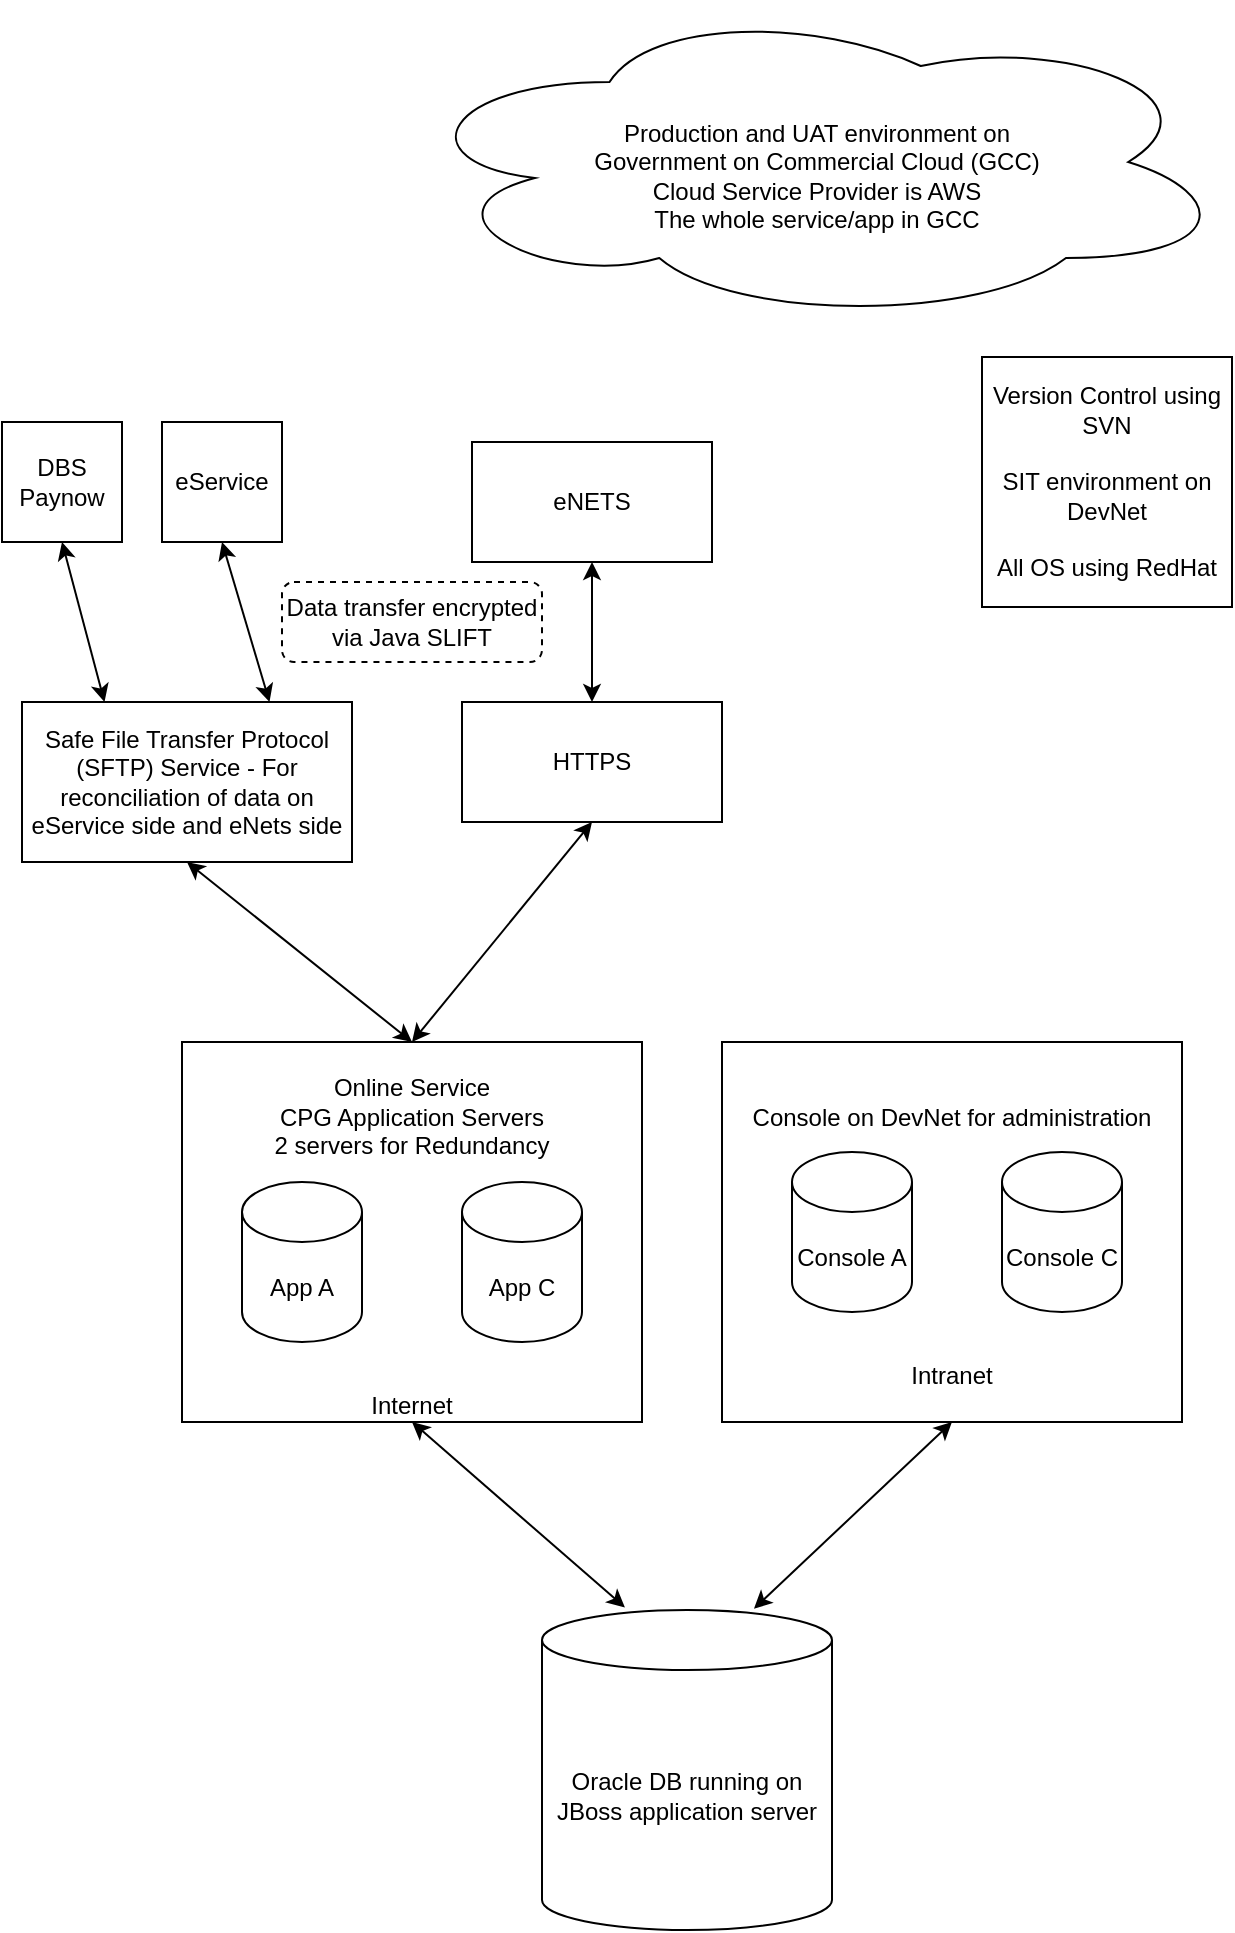 <mxfile version="20.4.0" type="github">
  <diagram id="irr2rqfP2QlReXh7ww2L" name="Page-1">
    <mxGraphModel dx="782" dy="1568" grid="1" gridSize="10" guides="1" tooltips="1" connect="1" arrows="1" fold="1" page="1" pageScale="1" pageWidth="850" pageHeight="1100" math="0" shadow="0">
      <root>
        <mxCell id="0" />
        <mxCell id="1" parent="0" />
        <mxCell id="IvBMf8BzM5DFrK4SlD7I-5" value="" style="group" vertex="1" connectable="0" parent="1">
          <mxGeometry x="140" y="480" width="230" height="190" as="geometry" />
        </mxCell>
        <mxCell id="IvBMf8BzM5DFrK4SlD7I-2" value="&lt;br&gt;Online Service&lt;br&gt;CPG Application Servers&lt;br&gt;2 servers for Redundancy&lt;br&gt;&lt;br&gt;&lt;br&gt;&lt;br&gt;&lt;br&gt;&lt;br&gt;&lt;br&gt;&lt;br&gt;&lt;br&gt;Internet" style="rounded=0;whiteSpace=wrap;html=1;" vertex="1" parent="IvBMf8BzM5DFrK4SlD7I-5">
          <mxGeometry width="230" height="190" as="geometry" />
        </mxCell>
        <mxCell id="IvBMf8BzM5DFrK4SlD7I-3" value="App A" style="shape=cylinder3;whiteSpace=wrap;html=1;boundedLbl=1;backgroundOutline=1;size=15;" vertex="1" parent="IvBMf8BzM5DFrK4SlD7I-5">
          <mxGeometry x="30" y="70" width="60" height="80" as="geometry" />
        </mxCell>
        <mxCell id="IvBMf8BzM5DFrK4SlD7I-4" value="App C" style="shape=cylinder3;whiteSpace=wrap;html=1;boundedLbl=1;backgroundOutline=1;size=15;" vertex="1" parent="IvBMf8BzM5DFrK4SlD7I-5">
          <mxGeometry x="140" y="70" width="60" height="80" as="geometry" />
        </mxCell>
        <mxCell id="IvBMf8BzM5DFrK4SlD7I-13" value="" style="group" vertex="1" connectable="0" parent="1">
          <mxGeometry x="410" y="480" width="230" height="190" as="geometry" />
        </mxCell>
        <mxCell id="IvBMf8BzM5DFrK4SlD7I-6" value="&lt;br&gt;Console on DevNet for administration&lt;br&gt;&lt;br&gt;&lt;br&gt;&lt;br&gt;&lt;br&gt;&lt;br&gt;&lt;br&gt;&lt;br&gt;&lt;br&gt;Intranet" style="rounded=0;whiteSpace=wrap;html=1;" vertex="1" parent="IvBMf8BzM5DFrK4SlD7I-13">
          <mxGeometry width="230" height="190" as="geometry" />
        </mxCell>
        <mxCell id="IvBMf8BzM5DFrK4SlD7I-7" value="Console C" style="shape=cylinder3;whiteSpace=wrap;html=1;boundedLbl=1;backgroundOutline=1;size=15;" vertex="1" parent="IvBMf8BzM5DFrK4SlD7I-13">
          <mxGeometry x="140" y="55" width="60" height="80" as="geometry" />
        </mxCell>
        <mxCell id="IvBMf8BzM5DFrK4SlD7I-12" value="Console A" style="shape=cylinder3;whiteSpace=wrap;html=1;boundedLbl=1;backgroundOutline=1;size=15;" vertex="1" parent="IvBMf8BzM5DFrK4SlD7I-13">
          <mxGeometry x="35" y="55" width="60" height="80" as="geometry" />
        </mxCell>
        <mxCell id="IvBMf8BzM5DFrK4SlD7I-14" value="&lt;br&gt;Production and UAT environment on&lt;br&gt;Government on Commercial Cloud (GCC)&lt;br&gt;Cloud Service Provider is AWS&lt;br&gt;The whole service/app in GCC&lt;br&gt;" style="ellipse;shape=cloud;whiteSpace=wrap;html=1;" vertex="1" parent="1">
          <mxGeometry x="250" y="-40" width="415" height="160" as="geometry" />
        </mxCell>
        <mxCell id="IvBMf8BzM5DFrK4SlD7I-15" value="Safe File Transfer Protocol (SFTP) Service - For reconciliation of data on eService side and eNets side" style="rounded=0;whiteSpace=wrap;html=1;" vertex="1" parent="1">
          <mxGeometry x="60" y="310" width="165" height="80" as="geometry" />
        </mxCell>
        <mxCell id="IvBMf8BzM5DFrK4SlD7I-18" value="" style="endArrow=classic;startArrow=classic;html=1;rounded=0;entryX=0.5;entryY=1;entryDx=0;entryDy=0;exitX=0.5;exitY=0;exitDx=0;exitDy=0;" edge="1" parent="1" source="IvBMf8BzM5DFrK4SlD7I-2" target="IvBMf8BzM5DFrK4SlD7I-15">
          <mxGeometry width="50" height="50" relative="1" as="geometry">
            <mxPoint x="380" y="426" as="sourcePoint" />
            <mxPoint x="430" y="376" as="targetPoint" />
          </mxGeometry>
        </mxCell>
        <mxCell id="IvBMf8BzM5DFrK4SlD7I-19" value="DBS Paynow" style="rounded=0;whiteSpace=wrap;html=1;" vertex="1" parent="1">
          <mxGeometry x="50" y="170" width="60" height="60" as="geometry" />
        </mxCell>
        <mxCell id="IvBMf8BzM5DFrK4SlD7I-20" value="eService" style="rounded=0;whiteSpace=wrap;html=1;" vertex="1" parent="1">
          <mxGeometry x="130" y="170" width="60" height="60" as="geometry" />
        </mxCell>
        <mxCell id="IvBMf8BzM5DFrK4SlD7I-21" value="" style="endArrow=classic;startArrow=classic;html=1;rounded=0;exitX=0.25;exitY=0;exitDx=0;exitDy=0;entryX=0.5;entryY=1;entryDx=0;entryDy=0;" edge="1" parent="1" source="IvBMf8BzM5DFrK4SlD7I-15" target="IvBMf8BzM5DFrK4SlD7I-19">
          <mxGeometry width="50" height="50" relative="1" as="geometry">
            <mxPoint x="280" y="330" as="sourcePoint" />
            <mxPoint x="330" y="280" as="targetPoint" />
          </mxGeometry>
        </mxCell>
        <mxCell id="IvBMf8BzM5DFrK4SlD7I-22" value="" style="endArrow=classic;startArrow=classic;html=1;rounded=0;exitX=0.75;exitY=0;exitDx=0;exitDy=0;entryX=0.5;entryY=1;entryDx=0;entryDy=0;" edge="1" parent="1" source="IvBMf8BzM5DFrK4SlD7I-15" target="IvBMf8BzM5DFrK4SlD7I-20">
          <mxGeometry width="50" height="50" relative="1" as="geometry">
            <mxPoint x="280" y="330" as="sourcePoint" />
            <mxPoint x="330" y="280" as="targetPoint" />
          </mxGeometry>
        </mxCell>
        <mxCell id="IvBMf8BzM5DFrK4SlD7I-23" value="HTTPS" style="rounded=0;whiteSpace=wrap;html=1;" vertex="1" parent="1">
          <mxGeometry x="280" y="310" width="130" height="60" as="geometry" />
        </mxCell>
        <mxCell id="IvBMf8BzM5DFrK4SlD7I-24" value="" style="endArrow=classic;startArrow=classic;html=1;rounded=0;exitX=0.5;exitY=0;exitDx=0;exitDy=0;entryX=0.5;entryY=1;entryDx=0;entryDy=0;" edge="1" parent="1" source="IvBMf8BzM5DFrK4SlD7I-2" target="IvBMf8BzM5DFrK4SlD7I-23">
          <mxGeometry width="50" height="50" relative="1" as="geometry">
            <mxPoint x="280" y="330" as="sourcePoint" />
            <mxPoint x="330" y="280" as="targetPoint" />
          </mxGeometry>
        </mxCell>
        <mxCell id="IvBMf8BzM5DFrK4SlD7I-25" value="eNETS" style="rounded=0;whiteSpace=wrap;html=1;" vertex="1" parent="1">
          <mxGeometry x="285" y="180" width="120" height="60" as="geometry" />
        </mxCell>
        <mxCell id="IvBMf8BzM5DFrK4SlD7I-26" value="" style="endArrow=classic;startArrow=classic;html=1;rounded=0;entryX=0.5;entryY=1;entryDx=0;entryDy=0;exitX=0.5;exitY=0;exitDx=0;exitDy=0;" edge="1" parent="1" source="IvBMf8BzM5DFrK4SlD7I-23" target="IvBMf8BzM5DFrK4SlD7I-25">
          <mxGeometry width="50" height="50" relative="1" as="geometry">
            <mxPoint x="280" y="330" as="sourcePoint" />
            <mxPoint x="330" y="280" as="targetPoint" />
          </mxGeometry>
        </mxCell>
        <mxCell id="IvBMf8BzM5DFrK4SlD7I-27" value="Oracle DB running on JBoss application server" style="shape=cylinder3;whiteSpace=wrap;html=1;boundedLbl=1;backgroundOutline=1;size=15;" vertex="1" parent="1">
          <mxGeometry x="320" y="764" width="145" height="160" as="geometry" />
        </mxCell>
        <mxCell id="IvBMf8BzM5DFrK4SlD7I-28" value="" style="endArrow=classic;startArrow=classic;html=1;rounded=0;entryX=0.286;entryY=-0.008;entryDx=0;entryDy=0;entryPerimeter=0;exitX=0.5;exitY=1;exitDx=0;exitDy=0;" edge="1" parent="1" source="IvBMf8BzM5DFrK4SlD7I-2" target="IvBMf8BzM5DFrK4SlD7I-27">
          <mxGeometry width="50" height="50" relative="1" as="geometry">
            <mxPoint x="270" y="884" as="sourcePoint" />
            <mxPoint x="320" y="834" as="targetPoint" />
          </mxGeometry>
        </mxCell>
        <mxCell id="IvBMf8BzM5DFrK4SlD7I-29" value="" style="endArrow=classic;startArrow=classic;html=1;rounded=0;entryX=0.5;entryY=1;entryDx=0;entryDy=0;exitX=0.731;exitY=-0.004;exitDx=0;exitDy=0;exitPerimeter=0;" edge="1" parent="1" source="IvBMf8BzM5DFrK4SlD7I-27" target="IvBMf8BzM5DFrK4SlD7I-6">
          <mxGeometry width="50" height="50" relative="1" as="geometry">
            <mxPoint x="270" y="784" as="sourcePoint" />
            <mxPoint x="320" y="734" as="targetPoint" />
          </mxGeometry>
        </mxCell>
        <mxCell id="IvBMf8BzM5DFrK4SlD7I-30" value="Version Control using SVN&lt;br&gt;&lt;br&gt;SIT environment on DevNet&lt;br&gt;&lt;br&gt;All OS using RedHat" style="whiteSpace=wrap;html=1;aspect=fixed;" vertex="1" parent="1">
          <mxGeometry x="540" y="137.5" width="125" height="125" as="geometry" />
        </mxCell>
        <mxCell id="IvBMf8BzM5DFrK4SlD7I-31" value="Data transfer encrypted via Java SLIFT" style="rounded=1;whiteSpace=wrap;html=1;fillStyle=dashed;fillColor=none;dashed=1;" vertex="1" parent="1">
          <mxGeometry x="190" y="250" width="130" height="40" as="geometry" />
        </mxCell>
      </root>
    </mxGraphModel>
  </diagram>
</mxfile>
